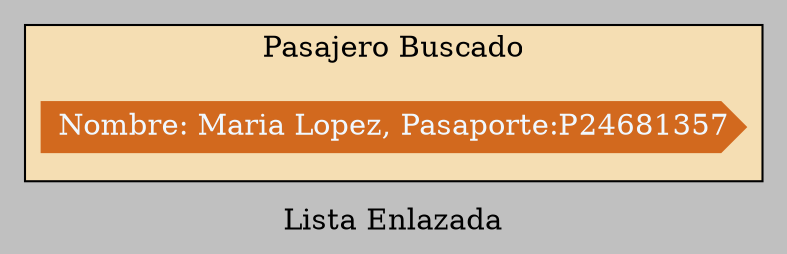 digraph G { 
rankdir = LR;
label="Lista Enlazada";bgcolor=grey 
subgraph cluster_top_floor{
bgcolor=wheat; 
label="Pasajero Buscado";
nodo[ shape=cds , fontcolor=aliceblue , style=filled , color=chocolate , label="Nombre: Maria Lopez, Pasaporte:P24681357"]
nodo
;
}
}